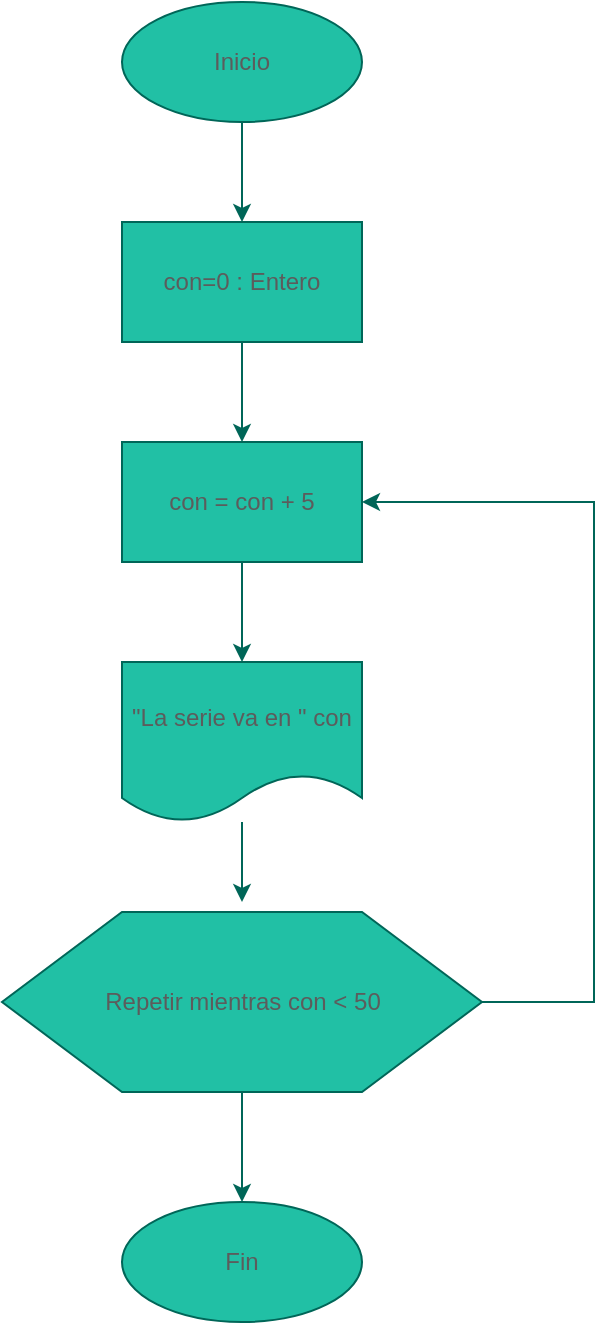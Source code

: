 <mxfile version="13.7.4" type="github">
  <diagram id="C5RBs43oDa-KdzZeNtuy" name="Page-1">
    <mxGraphModel dx="1382" dy="795" grid="0" gridSize="10" guides="1" tooltips="1" connect="1" arrows="1" fold="1" page="1" pageScale="1" pageWidth="827" pageHeight="1169" math="0" shadow="0">
      <root>
        <mxCell id="WIyWlLk6GJQsqaUBKTNV-0" />
        <mxCell id="WIyWlLk6GJQsqaUBKTNV-1" parent="WIyWlLk6GJQsqaUBKTNV-0" />
        <mxCell id="QYXCNlo6sXyqZqZzRMm_-2" style="edgeStyle=orthogonalEdgeStyle;rounded=0;orthogonalLoop=1;jettySize=auto;html=1;entryX=0.5;entryY=0;entryDx=0;entryDy=0;strokeColor=#006658;fontColor=#5C5C5C;" edge="1" parent="WIyWlLk6GJQsqaUBKTNV-1" source="QYXCNlo6sXyqZqZzRMm_-0" target="QYXCNlo6sXyqZqZzRMm_-1">
          <mxGeometry relative="1" as="geometry" />
        </mxCell>
        <mxCell id="QYXCNlo6sXyqZqZzRMm_-0" value="Inicio" style="ellipse;whiteSpace=wrap;html=1;fillColor=#21C0A5;strokeColor=#006658;fontColor=#5C5C5C;" vertex="1" parent="WIyWlLk6GJQsqaUBKTNV-1">
          <mxGeometry x="354" y="40" width="120" height="60" as="geometry" />
        </mxCell>
        <mxCell id="QYXCNlo6sXyqZqZzRMm_-4" style="edgeStyle=orthogonalEdgeStyle;rounded=0;orthogonalLoop=1;jettySize=auto;html=1;entryX=0.5;entryY=0;entryDx=0;entryDy=0;strokeColor=#006658;fontColor=#5C5C5C;" edge="1" parent="WIyWlLk6GJQsqaUBKTNV-1" source="QYXCNlo6sXyqZqZzRMm_-1" target="QYXCNlo6sXyqZqZzRMm_-3">
          <mxGeometry relative="1" as="geometry" />
        </mxCell>
        <mxCell id="QYXCNlo6sXyqZqZzRMm_-1" value="con=0 : Entero" style="rounded=0;whiteSpace=wrap;html=1;fillColor=#21C0A5;strokeColor=#006658;fontColor=#5C5C5C;" vertex="1" parent="WIyWlLk6GJQsqaUBKTNV-1">
          <mxGeometry x="354" y="150" width="120" height="60" as="geometry" />
        </mxCell>
        <mxCell id="QYXCNlo6sXyqZqZzRMm_-6" style="edgeStyle=orthogonalEdgeStyle;rounded=0;orthogonalLoop=1;jettySize=auto;html=1;entryX=0.5;entryY=0;entryDx=0;entryDy=0;strokeColor=#006658;fontColor=#5C5C5C;" edge="1" parent="WIyWlLk6GJQsqaUBKTNV-1" source="QYXCNlo6sXyqZqZzRMm_-3" target="QYXCNlo6sXyqZqZzRMm_-5">
          <mxGeometry relative="1" as="geometry" />
        </mxCell>
        <mxCell id="QYXCNlo6sXyqZqZzRMm_-3" value="con = con + 5" style="rounded=0;whiteSpace=wrap;html=1;fillColor=#21C0A5;strokeColor=#006658;fontColor=#5C5C5C;" vertex="1" parent="WIyWlLk6GJQsqaUBKTNV-1">
          <mxGeometry x="354" y="260" width="120" height="60" as="geometry" />
        </mxCell>
        <mxCell id="QYXCNlo6sXyqZqZzRMm_-9" style="edgeStyle=orthogonalEdgeStyle;rounded=0;orthogonalLoop=1;jettySize=auto;html=1;strokeColor=#006658;fontColor=#5C5C5C;" edge="1" parent="WIyWlLk6GJQsqaUBKTNV-1" source="QYXCNlo6sXyqZqZzRMm_-5">
          <mxGeometry relative="1" as="geometry">
            <mxPoint x="414" y="490" as="targetPoint" />
          </mxGeometry>
        </mxCell>
        <mxCell id="QYXCNlo6sXyqZqZzRMm_-5" value="&quot;La serie va en &quot; con" style="shape=document;whiteSpace=wrap;html=1;boundedLbl=1;fillColor=#21C0A5;strokeColor=#006658;fontColor=#5C5C5C;" vertex="1" parent="WIyWlLk6GJQsqaUBKTNV-1">
          <mxGeometry x="354" y="370" width="120" height="80" as="geometry" />
        </mxCell>
        <mxCell id="QYXCNlo6sXyqZqZzRMm_-10" style="edgeStyle=orthogonalEdgeStyle;rounded=0;orthogonalLoop=1;jettySize=auto;html=1;entryX=1;entryY=0.5;entryDx=0;entryDy=0;strokeColor=#006658;fontColor=#5C5C5C;" edge="1" parent="WIyWlLk6GJQsqaUBKTNV-1" source="QYXCNlo6sXyqZqZzRMm_-7" target="QYXCNlo6sXyqZqZzRMm_-3">
          <mxGeometry relative="1" as="geometry">
            <Array as="points">
              <mxPoint x="590" y="540" />
              <mxPoint x="590" y="290" />
            </Array>
          </mxGeometry>
        </mxCell>
        <mxCell id="QYXCNlo6sXyqZqZzRMm_-12" style="edgeStyle=orthogonalEdgeStyle;rounded=0;orthogonalLoop=1;jettySize=auto;html=1;entryX=0.5;entryY=0;entryDx=0;entryDy=0;strokeColor=#006658;fontColor=#5C5C5C;" edge="1" parent="WIyWlLk6GJQsqaUBKTNV-1" source="QYXCNlo6sXyqZqZzRMm_-7" target="QYXCNlo6sXyqZqZzRMm_-11">
          <mxGeometry relative="1" as="geometry" />
        </mxCell>
        <object label="" id="QYXCNlo6sXyqZqZzRMm_-7">
          <mxCell style="verticalLabelPosition=bottom;verticalAlign=top;html=1;shape=hexagon;perimeter=hexagonPerimeter2;arcSize=6;size=0.25;fillColor=#21C0A5;strokeColor=#006658;fontColor=#5C5C5C;" vertex="1" parent="WIyWlLk6GJQsqaUBKTNV-1">
            <mxGeometry x="294" y="495" width="240" height="90" as="geometry" />
          </mxCell>
        </object>
        <mxCell id="QYXCNlo6sXyqZqZzRMm_-8" value="Repetir mientras con &lt; 50" style="text;html=1;resizable=0;autosize=1;align=center;verticalAlign=middle;points=[];fillColor=none;strokeColor=none;rounded=0;fontColor=#5C5C5C;" vertex="1" parent="WIyWlLk6GJQsqaUBKTNV-1">
          <mxGeometry x="339" y="530" width="150" height="20" as="geometry" />
        </mxCell>
        <mxCell id="QYXCNlo6sXyqZqZzRMm_-11" value="Fin" style="ellipse;whiteSpace=wrap;html=1;fillColor=#21C0A5;strokeColor=#006658;fontColor=#5C5C5C;" vertex="1" parent="WIyWlLk6GJQsqaUBKTNV-1">
          <mxGeometry x="354" y="640" width="120" height="60" as="geometry" />
        </mxCell>
      </root>
    </mxGraphModel>
  </diagram>
</mxfile>
